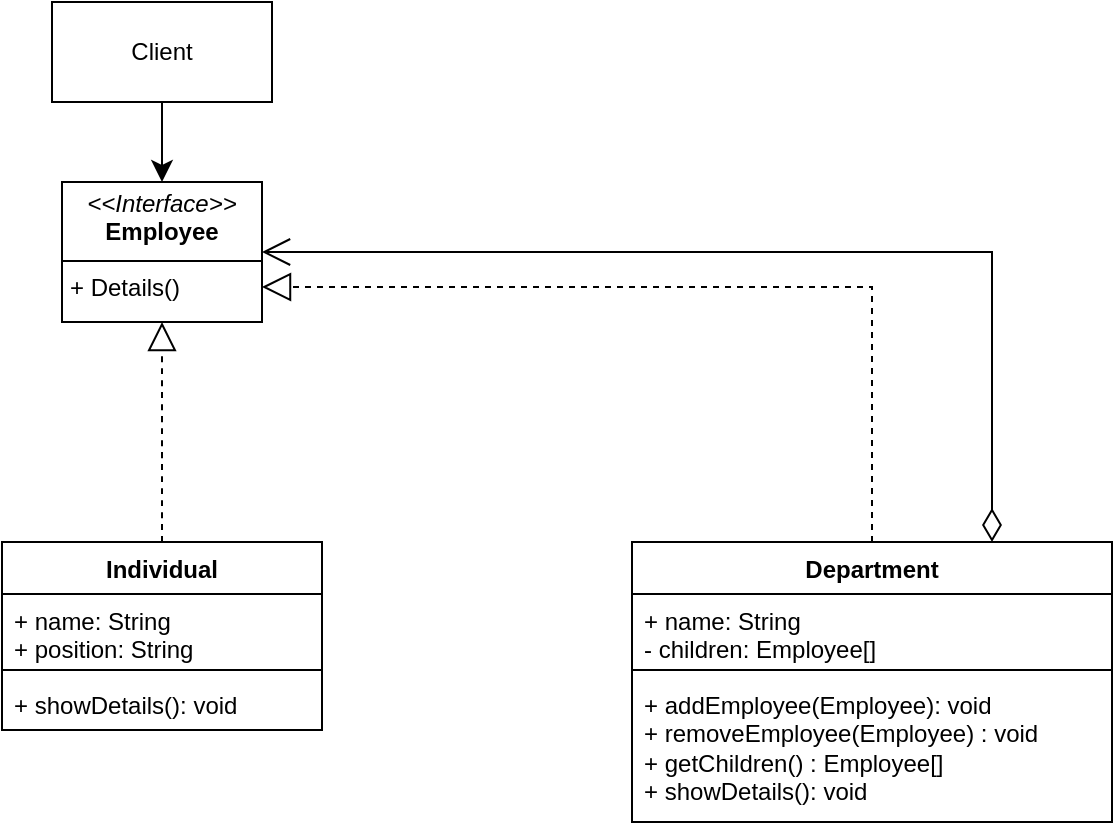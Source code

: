 <mxfile pages="2">
    <diagram id="C5RBs43oDa-KdzZeNtuy" name="Page-1">
        <mxGraphModel dx="271" dy="489" grid="1" gridSize="10" guides="1" tooltips="1" connect="1" arrows="1" fold="1" page="1" pageScale="1" pageWidth="827" pageHeight="1169" math="0" shadow="0">
            <root>
                <mxCell id="WIyWlLk6GJQsqaUBKTNV-0"/>
                <mxCell id="WIyWlLk6GJQsqaUBKTNV-1" parent="WIyWlLk6GJQsqaUBKTNV-0"/>
                <mxCell id="Mrh5K6oQmQRPMsjV5pm5-0" value="Department" style="swimlane;fontStyle=1;align=center;verticalAlign=top;childLayout=stackLayout;horizontal=1;startSize=26;horizontalStack=0;resizeParent=1;resizeParentMax=0;resizeLast=0;collapsible=1;marginBottom=0;whiteSpace=wrap;html=1;" parent="WIyWlLk6GJQsqaUBKTNV-1" vertex="1">
                    <mxGeometry x="510" y="380" width="240" height="140" as="geometry"/>
                </mxCell>
                <mxCell id="Mrh5K6oQmQRPMsjV5pm5-1" value="+ name: String&lt;div&gt;- children: Employee[]&amp;nbsp;&lt;/div&gt;" style="text;strokeColor=none;fillColor=none;align=left;verticalAlign=top;spacingLeft=4;spacingRight=4;overflow=hidden;rotatable=0;points=[[0,0.5],[1,0.5]];portConstraint=eastwest;whiteSpace=wrap;html=1;" parent="Mrh5K6oQmQRPMsjV5pm5-0" vertex="1">
                    <mxGeometry y="26" width="240" height="34" as="geometry"/>
                </mxCell>
                <mxCell id="Mrh5K6oQmQRPMsjV5pm5-2" value="" style="line;strokeWidth=1;fillColor=none;align=left;verticalAlign=middle;spacingTop=-1;spacingLeft=3;spacingRight=3;rotatable=0;labelPosition=right;points=[];portConstraint=eastwest;strokeColor=inherit;" parent="Mrh5K6oQmQRPMsjV5pm5-0" vertex="1">
                    <mxGeometry y="60" width="240" height="8" as="geometry"/>
                </mxCell>
                <mxCell id="Mrh5K6oQmQRPMsjV5pm5-3" value="+ addEmployee(Employee): void&lt;div&gt;+ removeEmployee(Employee) : void&lt;/div&gt;&lt;div&gt;+ getChildren() : Employee[]&lt;br&gt;&lt;/div&gt;&lt;div&gt;+ showDetails(): void&lt;/div&gt;" style="text;strokeColor=none;fillColor=none;align=left;verticalAlign=top;spacingLeft=4;spacingRight=4;overflow=hidden;rotatable=0;points=[[0,0.5],[1,0.5]];portConstraint=eastwest;whiteSpace=wrap;html=1;" parent="Mrh5K6oQmQRPMsjV5pm5-0" vertex="1">
                    <mxGeometry y="68" width="240" height="72" as="geometry"/>
                </mxCell>
                <mxCell id="Mrh5K6oQmQRPMsjV5pm5-4" value="&lt;p style=&quot;margin:0px;margin-top:4px;text-align:center;&quot;&gt;&lt;i&gt;&amp;lt;&amp;lt;Interface&amp;gt;&amp;gt;&lt;/i&gt;&lt;br&gt;&lt;b&gt;Employee&lt;/b&gt;&lt;/p&gt;&lt;hr size=&quot;1&quot; style=&quot;border-style:solid;&quot;&gt;&lt;p style=&quot;margin:0px;margin-left:4px;&quot;&gt;+ Details()&lt;br&gt;&lt;/p&gt;" style="verticalAlign=top;align=left;overflow=fill;html=1;whiteSpace=wrap;" parent="WIyWlLk6GJQsqaUBKTNV-1" vertex="1">
                    <mxGeometry x="225" y="200" width="100" height="70" as="geometry"/>
                </mxCell>
                <mxCell id="Mrh5K6oQmQRPMsjV5pm5-6" style="edgeStyle=none;curved=1;rounded=0;orthogonalLoop=1;jettySize=auto;html=1;exitX=0.5;exitY=1;exitDx=0;exitDy=0;entryX=0.5;entryY=0;entryDx=0;entryDy=0;fontSize=12;startSize=8;endSize=8;" parent="WIyWlLk6GJQsqaUBKTNV-1" source="Mrh5K6oQmQRPMsjV5pm5-5" target="Mrh5K6oQmQRPMsjV5pm5-4" edge="1">
                    <mxGeometry relative="1" as="geometry"/>
                </mxCell>
                <mxCell id="Mrh5K6oQmQRPMsjV5pm5-5" value="Client" style="html=1;whiteSpace=wrap;" parent="WIyWlLk6GJQsqaUBKTNV-1" vertex="1">
                    <mxGeometry x="220" y="110" width="110" height="50" as="geometry"/>
                </mxCell>
                <mxCell id="Mrh5K6oQmQRPMsjV5pm5-7" value="Individual" style="swimlane;fontStyle=1;align=center;verticalAlign=top;childLayout=stackLayout;horizontal=1;startSize=26;horizontalStack=0;resizeParent=1;resizeParentMax=0;resizeLast=0;collapsible=1;marginBottom=0;whiteSpace=wrap;html=1;" parent="WIyWlLk6GJQsqaUBKTNV-1" vertex="1">
                    <mxGeometry x="195" y="380" width="160" height="94" as="geometry"/>
                </mxCell>
                <mxCell id="Mrh5K6oQmQRPMsjV5pm5-8" value="+ name: String&lt;div&gt;+ position: String&lt;/div&gt;" style="text;strokeColor=none;fillColor=none;align=left;verticalAlign=top;spacingLeft=4;spacingRight=4;overflow=hidden;rotatable=0;points=[[0,0.5],[1,0.5]];portConstraint=eastwest;whiteSpace=wrap;html=1;" parent="Mrh5K6oQmQRPMsjV5pm5-7" vertex="1">
                    <mxGeometry y="26" width="160" height="34" as="geometry"/>
                </mxCell>
                <mxCell id="Mrh5K6oQmQRPMsjV5pm5-9" value="" style="line;strokeWidth=1;fillColor=none;align=left;verticalAlign=middle;spacingTop=-1;spacingLeft=3;spacingRight=3;rotatable=0;labelPosition=right;points=[];portConstraint=eastwest;strokeColor=inherit;" parent="Mrh5K6oQmQRPMsjV5pm5-7" vertex="1">
                    <mxGeometry y="60" width="160" height="8" as="geometry"/>
                </mxCell>
                <mxCell id="Mrh5K6oQmQRPMsjV5pm5-10" value="+ showDetails(): void" style="text;strokeColor=none;fillColor=none;align=left;verticalAlign=top;spacingLeft=4;spacingRight=4;overflow=hidden;rotatable=0;points=[[0,0.5],[1,0.5]];portConstraint=eastwest;whiteSpace=wrap;html=1;" parent="Mrh5K6oQmQRPMsjV5pm5-7" vertex="1">
                    <mxGeometry y="68" width="160" height="26" as="geometry"/>
                </mxCell>
                <mxCell id="Mrh5K6oQmQRPMsjV5pm5-11" value="" style="endArrow=block;dashed=1;endFill=0;endSize=12;html=1;rounded=0;fontSize=12;curved=1;entryX=0.5;entryY=1;entryDx=0;entryDy=0;exitX=0.5;exitY=0;exitDx=0;exitDy=0;" parent="WIyWlLk6GJQsqaUBKTNV-1" source="Mrh5K6oQmQRPMsjV5pm5-7" target="Mrh5K6oQmQRPMsjV5pm5-4" edge="1">
                    <mxGeometry width="160" relative="1" as="geometry">
                        <mxPoint x="320" y="400" as="sourcePoint"/>
                        <mxPoint x="480" y="400" as="targetPoint"/>
                    </mxGeometry>
                </mxCell>
                <mxCell id="Mrh5K6oQmQRPMsjV5pm5-12" value="" style="endArrow=block;dashed=1;endFill=0;endSize=12;html=1;rounded=0;fontSize=12;exitX=0.5;exitY=0;exitDx=0;exitDy=0;entryX=1;entryY=0.75;entryDx=0;entryDy=0;edgeStyle=elbowEdgeStyle;" parent="WIyWlLk6GJQsqaUBKTNV-1" source="Mrh5K6oQmQRPMsjV5pm5-0" target="Mrh5K6oQmQRPMsjV5pm5-4" edge="1">
                    <mxGeometry width="160" relative="1" as="geometry">
                        <mxPoint x="370" y="270" as="sourcePoint"/>
                        <mxPoint x="290" y="310" as="targetPoint"/>
                        <Array as="points">
                            <mxPoint x="630" y="340"/>
                        </Array>
                    </mxGeometry>
                </mxCell>
                <mxCell id="Mrh5K6oQmQRPMsjV5pm5-15" value="" style="endArrow=open;html=1;endSize=12;startArrow=diamondThin;startSize=14;startFill=0;edgeStyle=orthogonalEdgeStyle;align=left;verticalAlign=bottom;rounded=0;fontSize=12;exitX=0.75;exitY=0;exitDx=0;exitDy=0;entryX=1;entryY=0.5;entryDx=0;entryDy=0;" parent="WIyWlLk6GJQsqaUBKTNV-1" source="Mrh5K6oQmQRPMsjV5pm5-0" target="Mrh5K6oQmQRPMsjV5pm5-4" edge="1">
                    <mxGeometry x="-1" y="3" relative="1" as="geometry">
                        <mxPoint x="500" y="210" as="sourcePoint"/>
                        <mxPoint x="660" y="210" as="targetPoint"/>
                    </mxGeometry>
                </mxCell>
            </root>
        </mxGraphModel>
    </diagram>
    <diagram id="d5x9vtg2LvTcjX4dmjCi" name="Page-2">
        <mxGraphModel dx="746" dy="839" grid="0" gridSize="10" guides="1" tooltips="1" connect="1" arrows="1" fold="1" page="0" pageScale="1" pageWidth="827" pageHeight="1169" math="0" shadow="0">
            <root>
                <mxCell id="0"/>
                <mxCell id="1" parent="0"/>
            </root>
        </mxGraphModel>
    </diagram>
</mxfile>